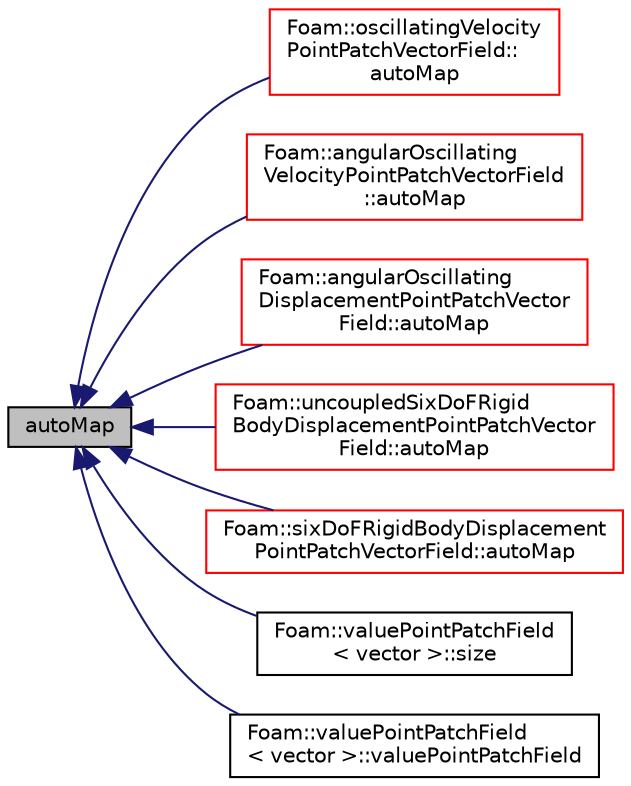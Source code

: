 digraph "autoMap"
{
  bgcolor="transparent";
  edge [fontname="Helvetica",fontsize="10",labelfontname="Helvetica",labelfontsize="10"];
  node [fontname="Helvetica",fontsize="10",shape=record];
  rankdir="LR";
  Node25 [label="autoMap",height=0.2,width=0.4,color="black", fillcolor="grey75", style="filled", fontcolor="black"];
  Node25 -> Node26 [dir="back",color="midnightblue",fontsize="10",style="solid",fontname="Helvetica"];
  Node26 [label="Foam::oscillatingVelocity\lPointPatchVectorField::\lautoMap",height=0.2,width=0.4,color="red",URL="$a24529.html#a29ce2a7cdc96cffba66b33b9ab1355a4",tooltip="Map (and resize as needed) from self given a mapping object. "];
  Node25 -> Node29 [dir="back",color="midnightblue",fontsize="10",style="solid",fontname="Helvetica"];
  Node29 [label="Foam::angularOscillating\lVelocityPointPatchVectorField\l::autoMap",height=0.2,width=0.4,color="red",URL="$a24521.html#a29ce2a7cdc96cffba66b33b9ab1355a4",tooltip="Map (and resize as needed) from self given a mapping object. "];
  Node25 -> Node32 [dir="back",color="midnightblue",fontsize="10",style="solid",fontname="Helvetica"];
  Node32 [label="Foam::angularOscillating\lDisplacementPointPatchVector\lField::autoMap",height=0.2,width=0.4,color="red",URL="$a24517.html#a29ce2a7cdc96cffba66b33b9ab1355a4",tooltip="Map (and resize as needed) from self given a mapping object. "];
  Node25 -> Node35 [dir="back",color="midnightblue",fontsize="10",style="solid",fontname="Helvetica"];
  Node35 [label="Foam::uncoupledSixDoFRigid\lBodyDisplacementPointPatchVector\lField::autoMap",height=0.2,width=0.4,color="red",URL="$a30749.html#a29ce2a7cdc96cffba66b33b9ab1355a4",tooltip="Map (and resize as needed) from self given a mapping object. "];
  Node25 -> Node38 [dir="back",color="midnightblue",fontsize="10",style="solid",fontname="Helvetica"];
  Node38 [label="Foam::sixDoFRigidBodyDisplacement\lPointPatchVectorField::autoMap",height=0.2,width=0.4,color="red",URL="$a30745.html#a29ce2a7cdc96cffba66b33b9ab1355a4",tooltip="Map (and resize as needed) from self given a mapping object. "];
  Node25 -> Node41 [dir="back",color="midnightblue",fontsize="10",style="solid",fontname="Helvetica"];
  Node41 [label="Foam::valuePointPatchField\l\< vector \>::size",height=0.2,width=0.4,color="black",URL="$a27681.html#a9facbf0a118d395c89884e45a5ca4e4b",tooltip="Return size. "];
  Node25 -> Node42 [dir="back",color="midnightblue",fontsize="10",style="solid",fontname="Helvetica"];
  Node42 [label="Foam::valuePointPatchField\l\< vector \>::valuePointPatchField",height=0.2,width=0.4,color="black",URL="$a27681.html#ad7532b7ba8c3d7bd6759e7e7c0717a6d",tooltip="Construct as copy setting internal field reference. "];
}
